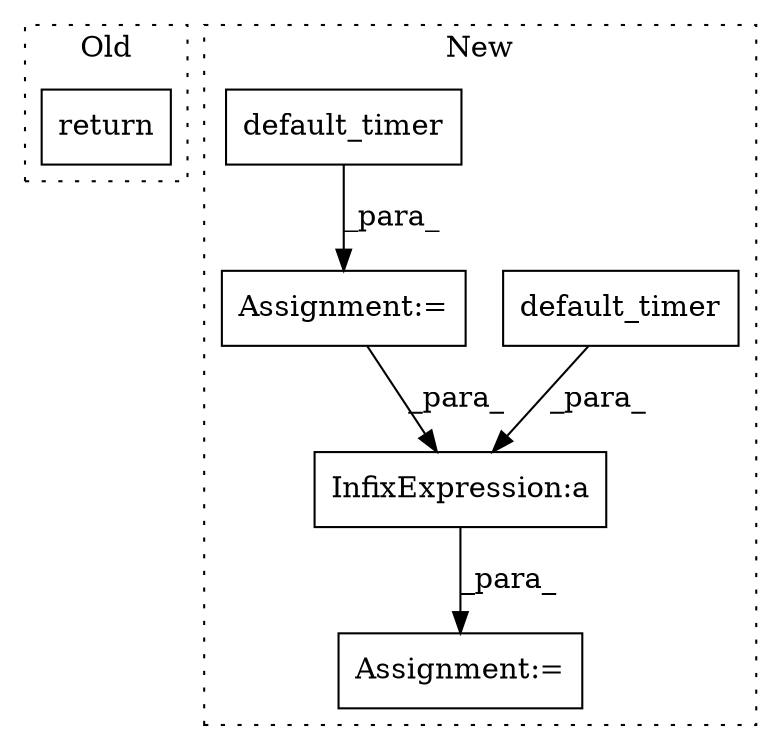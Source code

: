 digraph G {
subgraph cluster0 {
1 [label="return" a="41" s="15161" l="7" shape="box"];
label = "Old";
style="dotted";
}
subgraph cluster1 {
2 [label="default_timer" a="32" s="15458" l="15" shape="box"];
3 [label="InfixExpression:a" a="27" s="15473" l="3" shape="box"];
4 [label="default_timer" a="32" s="15271" l="15" shape="box"];
5 [label="Assignment:=" a="7" s="15263" l="1" shape="box"];
6 [label="Assignment:=" a="7" s="15449" l="1" shape="box"];
label = "New";
style="dotted";
}
2 -> 3 [label="_para_"];
3 -> 6 [label="_para_"];
4 -> 5 [label="_para_"];
5 -> 3 [label="_para_"];
}